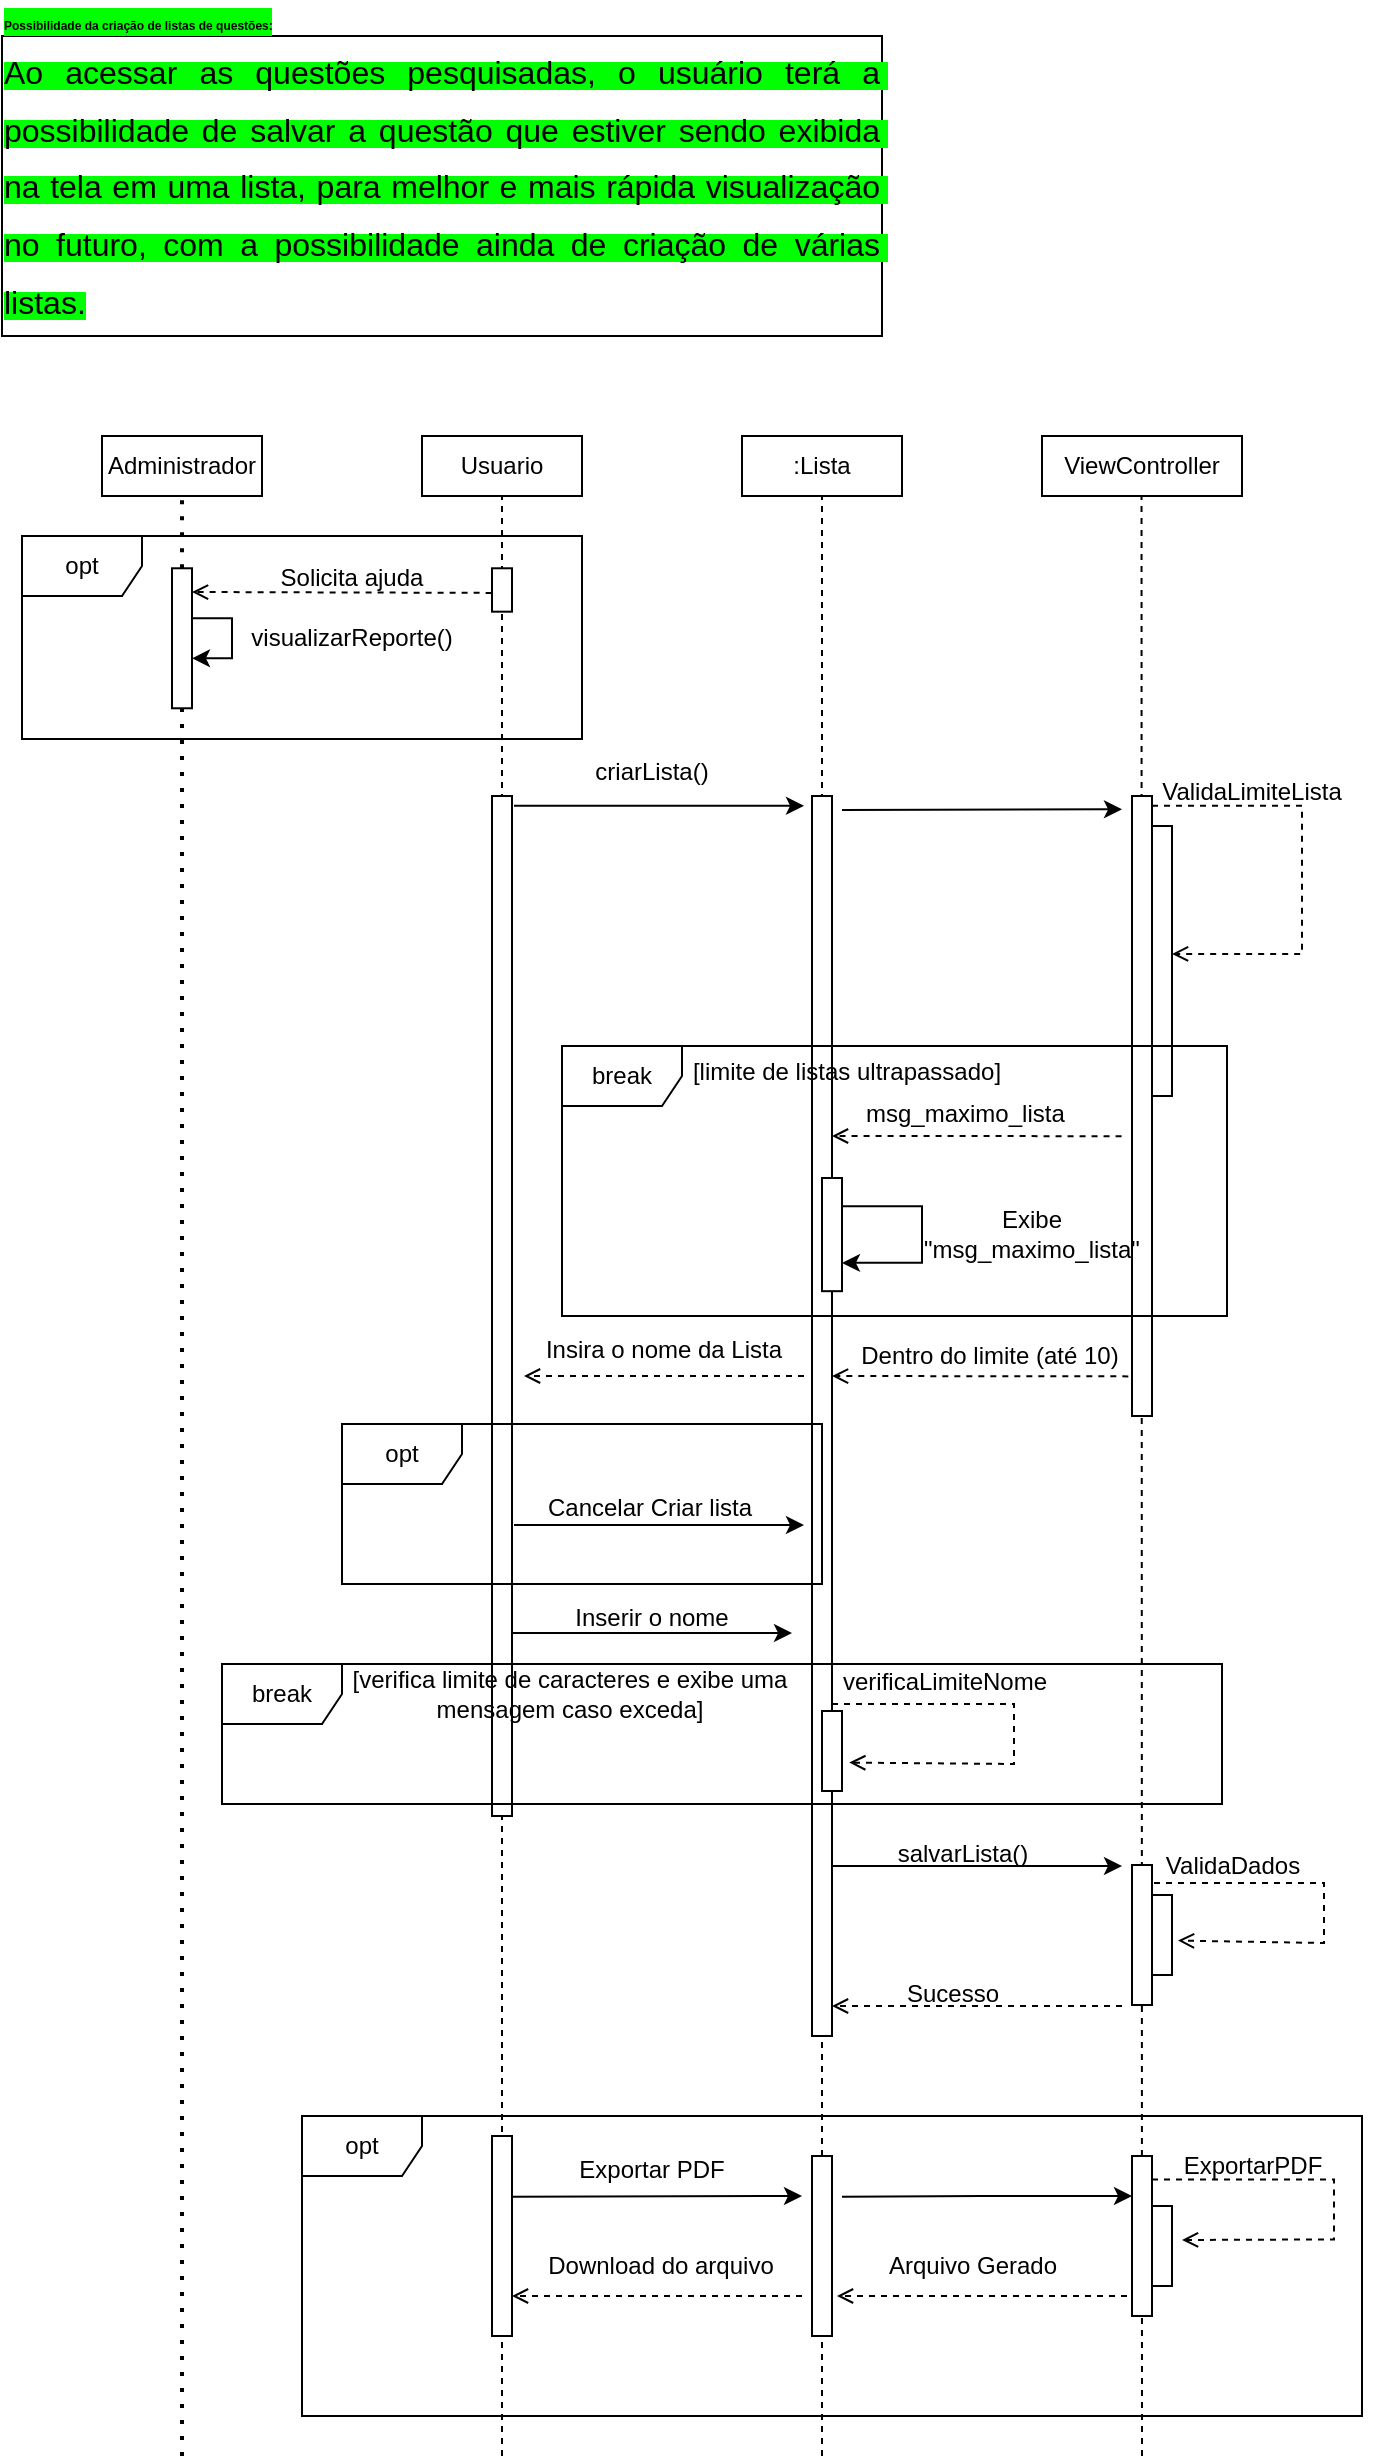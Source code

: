<mxfile version="27.1.1">
  <diagram name="Página-1" id="BLvk0eQHxglNfP6eWdGU">
    <mxGraphModel dx="1142" dy="464" grid="1" gridSize="10" guides="1" tooltips="1" connect="1" arrows="1" fold="1" page="1" pageScale="1" pageWidth="827" pageHeight="1169" math="0" shadow="0">
      <root>
        <mxCell id="0" />
        <mxCell id="1" parent="0" />
        <mxCell id="ODyMLqYF2nCaOZKzwvnY-1" value="&lt;span id=&quot;docs-internal-guid-a57da334-7fff-e3e3-7578-2005c0f5c0eb&quot;&gt;&lt;p style=&quot;line-height:1.8;text-align: justify;margin-top:0pt;margin-bottom:0pt;&quot; dir=&quot;ltr&quot;&gt;&lt;span style=&quot;font-family: Arial, sans-serif; background-color: rgb(0, 255, 0); font-weight: 700; font-variant-numeric: normal; font-variant-east-asian: normal; font-variant-alternates: normal; font-variant-position: normal; font-variant-emoji: normal; vertical-align: baseline; white-space-collapse: preserve;&quot;&gt;&lt;font style=&quot;font-size: 6px;&quot;&gt;Possibilidade da criação de listas de questões:&lt;/font&gt;&lt;/span&gt;&lt;/p&gt;&lt;p style=&quot;line-height:1.8;text-align: justify;margin-top:0pt;margin-bottom:0pt;&quot; dir=&quot;ltr&quot;&gt;&lt;span style=&quot;font-family: Arial, sans-serif; background-color: rgb(0, 255, 0); font-variant-numeric: normal; font-variant-east-asian: normal; font-variant-alternates: normal; font-variant-position: normal; font-variant-emoji: normal; vertical-align: baseline; white-space-collapse: preserve;&quot;&gt;&lt;font size=&quot;3&quot;&gt;Ao acessar as questões pesquisadas, o usuário terá a possibilidade de salvar a questão que estiver sendo exibida na tela em uma lista, para melhor e mais rápida visualização no futuro, com a possibilidade ainda de criação de várias listas.&lt;/font&gt;&lt;/span&gt;&lt;/p&gt;&lt;div&gt;&lt;span style=&quot;font-size: 12pt; font-family: Arial, sans-serif; background-color: rgb(0, 255, 0); font-variant-numeric: normal; font-variant-east-asian: normal; font-variant-alternates: normal; font-variant-position: normal; font-variant-emoji: normal; vertical-align: baseline; white-space-collapse: preserve;&quot;&gt;&lt;br&gt;&lt;/span&gt;&lt;/div&gt;&lt;/span&gt;" style="rounded=0;whiteSpace=wrap;html=1;" parent="1" vertex="1">
          <mxGeometry x="30" y="80" width="440" height="150" as="geometry" />
        </mxCell>
        <mxCell id="ODyMLqYF2nCaOZKzwvnY-2" value="Usuario" style="rounded=0;whiteSpace=wrap;html=1;" parent="1" vertex="1">
          <mxGeometry x="240" y="280" width="80" height="30" as="geometry" />
        </mxCell>
        <mxCell id="ODyMLqYF2nCaOZKzwvnY-4" value="" style="endArrow=none;dashed=1;html=1;rounded=0;" parent="1" edge="1">
          <mxGeometry width="50" height="50" relative="1" as="geometry">
            <mxPoint x="280" y="1290" as="sourcePoint" />
            <mxPoint x="280" y="310" as="targetPoint" />
          </mxGeometry>
        </mxCell>
        <mxCell id="YkKsjHE401IhQZZh_499-1" value=":Lista" style="rounded=0;whiteSpace=wrap;html=1;" parent="1" vertex="1">
          <mxGeometry x="400" y="280" width="80" height="30" as="geometry" />
        </mxCell>
        <mxCell id="YkKsjHE401IhQZZh_499-2" value="" style="rounded=0;whiteSpace=wrap;html=1;" parent="1" vertex="1">
          <mxGeometry x="275" y="460" width="10" height="510" as="geometry" />
        </mxCell>
        <mxCell id="YkKsjHE401IhQZZh_499-6" value="" style="endArrow=none;dashed=1;html=1;rounded=0;" parent="1" edge="1">
          <mxGeometry width="50" height="50" relative="1" as="geometry">
            <mxPoint x="440" y="1290" as="sourcePoint" />
            <mxPoint x="440" y="310" as="targetPoint" />
          </mxGeometry>
        </mxCell>
        <mxCell id="YkKsjHE401IhQZZh_499-7" value="Administrador" style="rounded=0;whiteSpace=wrap;html=1;" parent="1" vertex="1">
          <mxGeometry x="80" y="280" width="80" height="30" as="geometry" />
        </mxCell>
        <mxCell id="YkKsjHE401IhQZZh_499-22" value="opt" style="shape=umlFrame;whiteSpace=wrap;html=1;pointerEvents=0;" parent="1" vertex="1">
          <mxGeometry x="40" y="330" width="280" height="101.5" as="geometry" />
        </mxCell>
        <mxCell id="YkKsjHE401IhQZZh_499-23" value="" style="endArrow=open;html=1;rounded=0;exitX=1.037;exitY=0.719;exitDx=0;exitDy=0;exitPerimeter=0;dashed=1;endFill=0;" parent="1" source="YkKsjHE401IhQZZh_499-26" edge="1">
          <mxGeometry width="50" height="50" relative="1" as="geometry">
            <mxPoint x="235" y="355.501" as="sourcePoint" />
            <mxPoint x="125" y="358" as="targetPoint" />
          </mxGeometry>
        </mxCell>
        <mxCell id="YkKsjHE401IhQZZh_499-25" style="edgeStyle=orthogonalEdgeStyle;rounded=0;orthogonalLoop=1;jettySize=auto;html=1;curved=0;" parent="1" source="YkKsjHE401IhQZZh_499-24" target="YkKsjHE401IhQZZh_499-24" edge="1">
          <mxGeometry relative="1" as="geometry" />
        </mxCell>
        <mxCell id="YkKsjHE401IhQZZh_499-26" value="Solicita ajuda" style="text;html=1;align=center;verticalAlign=middle;whiteSpace=wrap;rounded=0;" parent="1" vertex="1">
          <mxGeometry x="140" y="334.43" width="130" height="33.41" as="geometry" />
        </mxCell>
        <mxCell id="YkKsjHE401IhQZZh_499-27" value="visualizarReporte()" style="text;html=1;align=center;verticalAlign=middle;whiteSpace=wrap;rounded=0;" parent="1" vertex="1">
          <mxGeometry x="160" y="369.21" width="90" height="23.86" as="geometry" />
        </mxCell>
        <mxCell id="YkKsjHE401IhQZZh_499-28" value="" style="html=1;points=[[0,0,0,0,5],[0,1,0,0,-5],[1,0,0,0,5],[1,1,0,0,-5]];perimeter=orthogonalPerimeter;outlineConnect=0;targetShapes=umlLifeline;portConstraint=eastwest;newEdgeStyle={&quot;curved&quot;:0,&quot;rounded&quot;:0};" parent="1" vertex="1">
          <mxGeometry x="275" y="346.145" width="10" height="21.694" as="geometry" />
        </mxCell>
        <mxCell id="YkKsjHE401IhQZZh_499-30" value="" style="endArrow=none;dashed=1;html=1;dashPattern=1 3;strokeWidth=2;rounded=0;" parent="1" source="YkKsjHE401IhQZZh_499-24" edge="1">
          <mxGeometry width="50" height="50" relative="1" as="geometry">
            <mxPoint x="120" y="680" as="sourcePoint" />
            <mxPoint x="120" y="310" as="targetPoint" />
          </mxGeometry>
        </mxCell>
        <mxCell id="YkKsjHE401IhQZZh_499-31" value="" style="endArrow=none;dashed=1;html=1;dashPattern=1 3;strokeWidth=2;rounded=0;" parent="1" target="YkKsjHE401IhQZZh_499-24" edge="1">
          <mxGeometry width="50" height="50" relative="1" as="geometry">
            <mxPoint x="120" y="1290" as="sourcePoint" />
            <mxPoint x="120" y="310" as="targetPoint" />
          </mxGeometry>
        </mxCell>
        <mxCell id="YkKsjHE401IhQZZh_499-24" value="" style="html=1;points=[[0,0,0,0,5],[0,1,0,0,-5],[1,0,0,0,5],[1,1,0,0,-5]];perimeter=orthogonalPerimeter;outlineConnect=0;targetShapes=umlLifeline;portConstraint=eastwest;newEdgeStyle={&quot;curved&quot;:0,&quot;rounded&quot;:0};" parent="1" vertex="1">
          <mxGeometry x="115" y="346.141" width="10" height="70" as="geometry" />
        </mxCell>
        <mxCell id="YkKsjHE401IhQZZh_499-32" value="ViewController" style="rounded=0;whiteSpace=wrap;html=1;" parent="1" vertex="1">
          <mxGeometry x="550" y="280" width="100" height="30" as="geometry" />
        </mxCell>
        <mxCell id="V8U6Opk8REqJxy-VVyZn-2" value="" style="rounded=0;whiteSpace=wrap;html=1;" parent="1" vertex="1">
          <mxGeometry x="435" y="460" width="10" height="620" as="geometry" />
        </mxCell>
        <mxCell id="V8U6Opk8REqJxy-VVyZn-6" value="criarLista()" style="text;html=1;align=center;verticalAlign=middle;whiteSpace=wrap;rounded=0;" parent="1" vertex="1">
          <mxGeometry x="290" y="431.5" width="130" height="33.41" as="geometry" />
        </mxCell>
        <mxCell id="V8U6Opk8REqJxy-VVyZn-7" value="" style="endArrow=classic;html=1;rounded=0;" parent="1" edge="1">
          <mxGeometry width="50" height="50" relative="1" as="geometry">
            <mxPoint x="286" y="464.911" as="sourcePoint" />
            <mxPoint x="431" y="464.91" as="targetPoint" />
          </mxGeometry>
        </mxCell>
        <mxCell id="V8U6Opk8REqJxy-VVyZn-8" value="" style="endArrow=none;dashed=1;html=1;rounded=0;" parent="1" edge="1">
          <mxGeometry width="50" height="50" relative="1" as="geometry">
            <mxPoint x="600" y="1290" as="sourcePoint" />
            <mxPoint x="599.76" y="310" as="targetPoint" />
          </mxGeometry>
        </mxCell>
        <mxCell id="V8U6Opk8REqJxy-VVyZn-10" value="" style="endArrow=none;dashed=1;html=1;rounded=0;" parent="1" edge="1">
          <mxGeometry width="50" height="50" relative="1" as="geometry">
            <mxPoint x="595" y="600.5" as="sourcePoint" />
            <mxPoint x="595" y="630.5" as="targetPoint" />
          </mxGeometry>
        </mxCell>
        <mxCell id="V8U6Opk8REqJxy-VVyZn-9" value="" style="rounded=0;whiteSpace=wrap;html=1;" parent="1" vertex="1">
          <mxGeometry x="595" y="460" width="10" height="310" as="geometry" />
        </mxCell>
        <mxCell id="V8U6Opk8REqJxy-VVyZn-11" value="" style="endArrow=classic;html=1;rounded=0;entryX=0;entryY=0.75;entryDx=0;entryDy=0;" parent="1" target="V8U6Opk8REqJxy-VVyZn-14" edge="1">
          <mxGeometry width="50" height="50" relative="1" as="geometry">
            <mxPoint x="450" y="467" as="sourcePoint" />
            <mxPoint x="590" y="480" as="targetPoint" />
          </mxGeometry>
        </mxCell>
        <mxCell id="V8U6Opk8REqJxy-VVyZn-12" value="" style="rounded=0;whiteSpace=wrap;html=1;" parent="1" vertex="1">
          <mxGeometry x="605" y="475" width="10" height="135" as="geometry" />
        </mxCell>
        <mxCell id="V8U6Opk8REqJxy-VVyZn-13" value="" style="endArrow=open;html=1;rounded=0;exitX=1;exitY=0;exitDx=0;exitDy=0;dashed=1;endFill=0;entryX=1;entryY=0.474;entryDx=0;entryDy=0;entryPerimeter=0;" parent="1" target="V8U6Opk8REqJxy-VVyZn-12" edge="1">
          <mxGeometry width="50" height="50" relative="1" as="geometry">
            <mxPoint x="605" y="464.91" as="sourcePoint" />
            <mxPoint x="615" y="522.41" as="targetPoint" />
            <Array as="points">
              <mxPoint x="680" y="464.91" />
              <mxPoint x="680" y="539" />
            </Array>
          </mxGeometry>
        </mxCell>
        <mxCell id="V8U6Opk8REqJxy-VVyZn-14" value="ValidaLimiteLista" style="text;html=1;align=center;verticalAlign=middle;whiteSpace=wrap;rounded=0;" parent="1" vertex="1">
          <mxGeometry x="590" y="441.59" width="130" height="33.41" as="geometry" />
        </mxCell>
        <mxCell id="V8U6Opk8REqJxy-VVyZn-23" value="" style="endArrow=open;html=1;rounded=0;dashed=1;endFill=0;entryX=1.184;entryY=0.459;entryDx=0;entryDy=0;entryPerimeter=0;" parent="1" edge="1">
          <mxGeometry width="50" height="50" relative="1" as="geometry">
            <mxPoint x="593.16" y="750.19" as="sourcePoint" />
            <mxPoint x="445.0" y="750" as="targetPoint" />
          </mxGeometry>
        </mxCell>
        <mxCell id="V8U6Opk8REqJxy-VVyZn-25" value="Dentro do limite (até 10)" style="text;html=1;align=center;verticalAlign=middle;whiteSpace=wrap;rounded=0;" parent="1" vertex="1">
          <mxGeometry x="449" y="723" width="150" height="33.41" as="geometry" />
        </mxCell>
        <mxCell id="V8U6Opk8REqJxy-VVyZn-27" value="" style="endArrow=open;html=1;rounded=0;exitX=1.037;exitY=0.719;exitDx=0;exitDy=0;exitPerimeter=0;dashed=1;endFill=0;" parent="1" edge="1">
          <mxGeometry width="50" height="50" relative="1" as="geometry">
            <mxPoint x="431" y="750" as="sourcePoint" />
            <mxPoint x="291" y="750" as="targetPoint" />
          </mxGeometry>
        </mxCell>
        <mxCell id="V8U6Opk8REqJxy-VVyZn-28" value="Insira o nome da Lista" style="text;html=1;align=center;verticalAlign=middle;whiteSpace=wrap;rounded=0;" parent="1" vertex="1">
          <mxGeometry x="286" y="720" width="150" height="33.41" as="geometry" />
        </mxCell>
        <mxCell id="V8U6Opk8REqJxy-VVyZn-32" value="Inserir o nome" style="text;html=1;align=center;verticalAlign=middle;whiteSpace=wrap;rounded=0;" parent="1" vertex="1">
          <mxGeometry x="290" y="854.59" width="130" height="33.41" as="geometry" />
        </mxCell>
        <mxCell id="V8U6Opk8REqJxy-VVyZn-33" value="" style="endArrow=classic;html=1;rounded=0;" parent="1" edge="1">
          <mxGeometry width="50" height="50" relative="1" as="geometry">
            <mxPoint x="285" y="878.55" as="sourcePoint" />
            <mxPoint x="425" y="878.55" as="targetPoint" />
          </mxGeometry>
        </mxCell>
        <mxCell id="V8U6Opk8REqJxy-VVyZn-36" value="salvarLista()" style="text;html=1;align=center;verticalAlign=middle;resizable=0;points=[];autosize=1;strokeColor=none;fillColor=none;" parent="1" vertex="1">
          <mxGeometry x="465" y="974" width="90" height="30" as="geometry" />
        </mxCell>
        <mxCell id="V8U6Opk8REqJxy-VVyZn-43" value="break" style="shape=umlFrame;whiteSpace=wrap;html=1;pointerEvents=0;" parent="1" vertex="1">
          <mxGeometry x="310" y="585" width="332.5" height="135" as="geometry" />
        </mxCell>
        <mxCell id="V8U6Opk8REqJxy-VVyZn-44" value="" style="endArrow=classic;html=1;rounded=0;" parent="1" edge="1">
          <mxGeometry width="50" height="50" relative="1" as="geometry">
            <mxPoint x="445" y="995.0" as="sourcePoint" />
            <mxPoint x="590" y="995" as="targetPoint" />
          </mxGeometry>
        </mxCell>
        <mxCell id="V8U6Opk8REqJxy-VVyZn-45" value="" style="endArrow=open;html=1;rounded=0;dashed=1;endFill=0;entryX=1.3;entryY=0.57;entryDx=0;entryDy=0;entryPerimeter=0;" parent="1" target="V8U6Opk8REqJxy-VVyZn-46" edge="1">
          <mxGeometry width="50" height="50" relative="1" as="geometry">
            <mxPoint x="600" y="1003.5" as="sourcePoint" />
            <mxPoint x="625.5" y="1036.5" as="targetPoint" />
            <Array as="points">
              <mxPoint x="691" y="1003.5" />
              <mxPoint x="691" y="1033.5" />
            </Array>
          </mxGeometry>
        </mxCell>
        <mxCell id="V8U6Opk8REqJxy-VVyZn-46" value="" style="rounded=0;whiteSpace=wrap;html=1;" parent="1" vertex="1">
          <mxGeometry x="605" y="1009.5" width="10" height="40" as="geometry" />
        </mxCell>
        <mxCell id="V8U6Opk8REqJxy-VVyZn-48" value="ValidaDados" style="text;html=1;align=center;verticalAlign=middle;resizable=0;points=[];autosize=1;strokeColor=none;fillColor=none;" parent="1" vertex="1">
          <mxGeometry x="600" y="980" width="90" height="30" as="geometry" />
        </mxCell>
        <mxCell id="V8U6Opk8REqJxy-VVyZn-41" value="" style="rounded=0;whiteSpace=wrap;html=1;" parent="1" vertex="1">
          <mxGeometry x="595" y="994.5" width="10" height="70" as="geometry" />
        </mxCell>
        <mxCell id="V8U6Opk8REqJxy-VVyZn-49" value="" style="endArrow=open;html=1;rounded=0;dashed=1;endFill=0;" parent="1" edge="1">
          <mxGeometry width="50" height="50" relative="1" as="geometry">
            <mxPoint x="590" y="1065" as="sourcePoint" />
            <mxPoint x="445" y="1065" as="targetPoint" />
          </mxGeometry>
        </mxCell>
        <mxCell id="V8U6Opk8REqJxy-VVyZn-50" value="Sucesso" style="text;html=1;align=center;verticalAlign=middle;resizable=0;points=[];autosize=1;strokeColor=none;fillColor=none;" parent="1" vertex="1">
          <mxGeometry x="470" y="1043.5" width="70" height="30" as="geometry" />
        </mxCell>
        <mxCell id="V8U6Opk8REqJxy-VVyZn-54" value="&lt;b style=&quot;font-weight:normal;&quot; id=&quot;docs-internal-guid-245c9a75-7fff-a788-f105-0794429abbf5&quot;&gt;&lt;span style=&quot;font-family: Arial, sans-serif; color: rgb(0, 0, 0); background-color: transparent; font-weight: 400; font-style: normal; font-variant: normal; text-decoration: none; vertical-align: baseline; white-space: pre-wrap;&quot;&gt;&lt;font&gt;msg_maximo_lista&lt;/font&gt;&lt;/span&gt;&lt;/b&gt;" style="text;whiteSpace=wrap;html=1;" parent="1" vertex="1">
          <mxGeometry x="460" y="605.25" width="165" height="20" as="geometry" />
        </mxCell>
        <mxCell id="V8U6Opk8REqJxy-VVyZn-55" value="" style="endArrow=open;html=1;rounded=0;exitX=-0.022;exitY=0.919;exitDx=0;exitDy=0;exitPerimeter=0;dashed=1;endFill=0;" parent="1" edge="1">
          <mxGeometry width="50" height="50" relative="1" as="geometry">
            <mxPoint x="589.78" y="630.09" as="sourcePoint" />
            <mxPoint x="445" y="630" as="targetPoint" />
          </mxGeometry>
        </mxCell>
        <mxCell id="V8U6Opk8REqJxy-VVyZn-57" value="" style="rounded=0;whiteSpace=wrap;html=1;" parent="1" vertex="1">
          <mxGeometry x="275" y="1130" width="10" height="100" as="geometry" />
        </mxCell>
        <mxCell id="V8U6Opk8REqJxy-VVyZn-58" value="Exportar PDF" style="text;html=1;align=center;verticalAlign=middle;whiteSpace=wrap;rounded=0;" parent="1" vertex="1">
          <mxGeometry x="290" y="1130" width="130" height="33.41" as="geometry" />
        </mxCell>
        <mxCell id="V8U6Opk8REqJxy-VVyZn-63" value="" style="endArrow=classic;html=1;rounded=0;exitX=0;exitY=1;exitDx=0;exitDy=0;" parent="1" edge="1">
          <mxGeometry width="50" height="50" relative="1" as="geometry">
            <mxPoint x="285.0" y="1160.41" as="sourcePoint" />
            <mxPoint x="430" y="1160" as="targetPoint" />
          </mxGeometry>
        </mxCell>
        <mxCell id="V8U6Opk8REqJxy-VVyZn-64" value="" style="rounded=0;whiteSpace=wrap;html=1;" parent="1" vertex="1">
          <mxGeometry x="435" y="1140" width="10" height="90" as="geometry" />
        </mxCell>
        <mxCell id="V8U6Opk8REqJxy-VVyZn-65" value="" style="rounded=0;whiteSpace=wrap;html=1;" parent="1" vertex="1">
          <mxGeometry x="595" y="1140" width="10" height="80" as="geometry" />
        </mxCell>
        <mxCell id="V8U6Opk8REqJxy-VVyZn-67" value="opt" style="shape=umlFrame;whiteSpace=wrap;html=1;pointerEvents=0;" parent="1" vertex="1">
          <mxGeometry x="180" y="1120" width="530" height="150" as="geometry" />
        </mxCell>
        <mxCell id="V8U6Opk8REqJxy-VVyZn-68" value="" style="endArrow=open;html=1;rounded=0;dashed=1;endFill=0;" parent="1" edge="1">
          <mxGeometry width="50" height="50" relative="1" as="geometry">
            <mxPoint x="592.5" y="1210" as="sourcePoint" />
            <mxPoint x="447.5" y="1210" as="targetPoint" />
          </mxGeometry>
        </mxCell>
        <mxCell id="V8U6Opk8REqJxy-VVyZn-70" value="Arquivo Gerado" style="text;html=1;align=center;verticalAlign=middle;resizable=0;points=[];autosize=1;strokeColor=none;fillColor=none;" parent="1" vertex="1">
          <mxGeometry x="460" y="1180" width="110" height="30" as="geometry" />
        </mxCell>
        <mxCell id="V8U6Opk8REqJxy-VVyZn-71" value="" style="endArrow=classic;html=1;rounded=0;exitX=0;exitY=1;exitDx=0;exitDy=0;" parent="1" edge="1">
          <mxGeometry width="50" height="50" relative="1" as="geometry">
            <mxPoint x="450.0" y="1160.41" as="sourcePoint" />
            <mxPoint x="595" y="1160" as="targetPoint" />
            <Array as="points">
              <mxPoint x="520" y="1160" />
            </Array>
          </mxGeometry>
        </mxCell>
        <mxCell id="V8U6Opk8REqJxy-VVyZn-72" value="" style="endArrow=open;html=1;rounded=0;dashed=1;endFill=0;" parent="1" edge="1">
          <mxGeometry width="50" height="50" relative="1" as="geometry">
            <mxPoint x="430" y="1210" as="sourcePoint" />
            <mxPoint x="285" y="1210" as="targetPoint" />
          </mxGeometry>
        </mxCell>
        <mxCell id="V8U6Opk8REqJxy-VVyZn-75" value="" style="endArrow=open;html=1;rounded=0;dashed=1;endFill=0;" parent="1" edge="1">
          <mxGeometry width="50" height="50" relative="1" as="geometry">
            <mxPoint x="605" y="1151.71" as="sourcePoint" />
            <mxPoint x="620" y="1182" as="targetPoint" />
            <Array as="points">
              <mxPoint x="696" y="1151.71" />
              <mxPoint x="696" y="1181.71" />
            </Array>
          </mxGeometry>
        </mxCell>
        <mxCell id="V8U6Opk8REqJxy-VVyZn-76" value="" style="rounded=0;whiteSpace=wrap;html=1;" parent="1" vertex="1">
          <mxGeometry x="605" y="1165" width="10" height="40" as="geometry" />
        </mxCell>
        <mxCell id="V8U6Opk8REqJxy-VVyZn-77" value="ExportarPDF" style="text;html=1;align=center;verticalAlign=middle;resizable=0;points=[];autosize=1;strokeColor=none;fillColor=none;" parent="1" vertex="1">
          <mxGeometry x="610" y="1130" width="90" height="30" as="geometry" />
        </mxCell>
        <mxCell id="V8U6Opk8REqJxy-VVyZn-80" value="Download do arquivo" style="text;html=1;align=center;verticalAlign=middle;resizable=0;points=[];autosize=1;strokeColor=none;fillColor=none;" parent="1" vertex="1">
          <mxGeometry x="288.5" y="1180" width="140" height="30" as="geometry" />
        </mxCell>
        <mxCell id="V8U6Opk8REqJxy-VVyZn-81" value="opt" style="shape=umlFrame;whiteSpace=wrap;html=1;pointerEvents=0;" parent="1" vertex="1">
          <mxGeometry x="200" y="774" width="240" height="80" as="geometry" />
        </mxCell>
        <mxCell id="V8U6Opk8REqJxy-VVyZn-82" value="" style="endArrow=classic;html=1;rounded=0;" parent="1" edge="1">
          <mxGeometry width="50" height="50" relative="1" as="geometry">
            <mxPoint x="286" y="824.501" as="sourcePoint" />
            <mxPoint x="431" y="824.5" as="targetPoint" />
          </mxGeometry>
        </mxCell>
        <mxCell id="V8U6Opk8REqJxy-VVyZn-83" value="Cancelar Criar lista" style="text;html=1;align=center;verticalAlign=middle;whiteSpace=wrap;rounded=0;" parent="1" vertex="1">
          <mxGeometry x="288.5" y="799.25" width="130" height="33.41" as="geometry" />
        </mxCell>
        <mxCell id="ZD7yvqCuFe8xv7MHbOyk-3" value="break" style="shape=umlFrame;whiteSpace=wrap;html=1;pointerEvents=0;" parent="1" vertex="1">
          <mxGeometry x="140" y="894" width="500" height="70" as="geometry" />
        </mxCell>
        <mxCell id="ZD7yvqCuFe8xv7MHbOyk-5" value="" style="rounded=0;whiteSpace=wrap;html=1;" parent="1" vertex="1">
          <mxGeometry x="440" y="917.5" width="10" height="40" as="geometry" />
        </mxCell>
        <mxCell id="ZD7yvqCuFe8xv7MHbOyk-6" value="verificaLimiteNome" style="text;html=1;align=center;verticalAlign=middle;resizable=0;points=[];autosize=1;strokeColor=none;fillColor=none;" parent="1" vertex="1">
          <mxGeometry x="436" y="888" width="130" height="30" as="geometry" />
        </mxCell>
        <mxCell id="ZD7yvqCuFe8xv7MHbOyk-8" value="" style="endArrow=open;html=1;rounded=0;dashed=1;endFill=0;entryX=1.364;entryY=0.645;entryDx=0;entryDy=0;entryPerimeter=0;" parent="1" target="ZD7yvqCuFe8xv7MHbOyk-5" edge="1">
          <mxGeometry width="50" height="50" relative="1" as="geometry">
            <mxPoint x="445" y="914" as="sourcePoint" />
            <mxPoint x="463" y="942.5" as="targetPoint" />
            <Array as="points">
              <mxPoint x="536" y="914" />
              <mxPoint x="536" y="944" />
            </Array>
          </mxGeometry>
        </mxCell>
        <mxCell id="ZD7yvqCuFe8xv7MHbOyk-9" value="[verifica limite de caracteres e exibe uma mensagem caso exceda]" style="text;html=1;align=center;verticalAlign=middle;whiteSpace=wrap;rounded=0;" parent="1" vertex="1">
          <mxGeometry x="198.5" y="894" width="230" height="30" as="geometry" />
        </mxCell>
        <mxCell id="ZD7yvqCuFe8xv7MHbOyk-14" value="" style="rounded=0;whiteSpace=wrap;html=1;" parent="1" vertex="1">
          <mxGeometry x="440" y="651" width="10" height="56.59" as="geometry" />
        </mxCell>
        <mxCell id="ZD7yvqCuFe8xv7MHbOyk-16" style="edgeStyle=orthogonalEdgeStyle;rounded=0;orthogonalLoop=1;jettySize=auto;html=1;entryX=1;entryY=0.75;entryDx=0;entryDy=0;exitX=1;exitY=0.25;exitDx=0;exitDy=0;" parent="1" source="ZD7yvqCuFe8xv7MHbOyk-14" target="ZD7yvqCuFe8xv7MHbOyk-14" edge="1">
          <mxGeometry relative="1" as="geometry">
            <Array as="points">
              <mxPoint x="490" y="665" />
              <mxPoint x="490" y="693" />
            </Array>
          </mxGeometry>
        </mxCell>
        <mxCell id="ZD7yvqCuFe8xv7MHbOyk-17" value="Exibe&lt;div&gt;&quot;msg_maximo_lista&quot;&lt;/div&gt;" style="text;html=1;align=center;verticalAlign=middle;whiteSpace=wrap;rounded=0;" parent="1" vertex="1">
          <mxGeometry x="488.5" y="659.19" width="111.5" height="40.21" as="geometry" />
        </mxCell>
        <mxCell id="ZD7yvqCuFe8xv7MHbOyk-18" value="[limite de listas ultrapassado]" style="text;html=1;align=center;verticalAlign=middle;whiteSpace=wrap;rounded=0;" parent="1" vertex="1">
          <mxGeometry x="365" y="583" width="175" height="30" as="geometry" />
        </mxCell>
      </root>
    </mxGraphModel>
  </diagram>
</mxfile>
